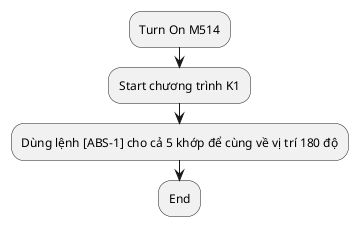 @startuml

:Turn On M514;
:Start chương trình K1;
:Dùng lệnh [ABS-1] cho cả 5 khớp để cùng về vị trí 180 độ;
:End;

@enduml
